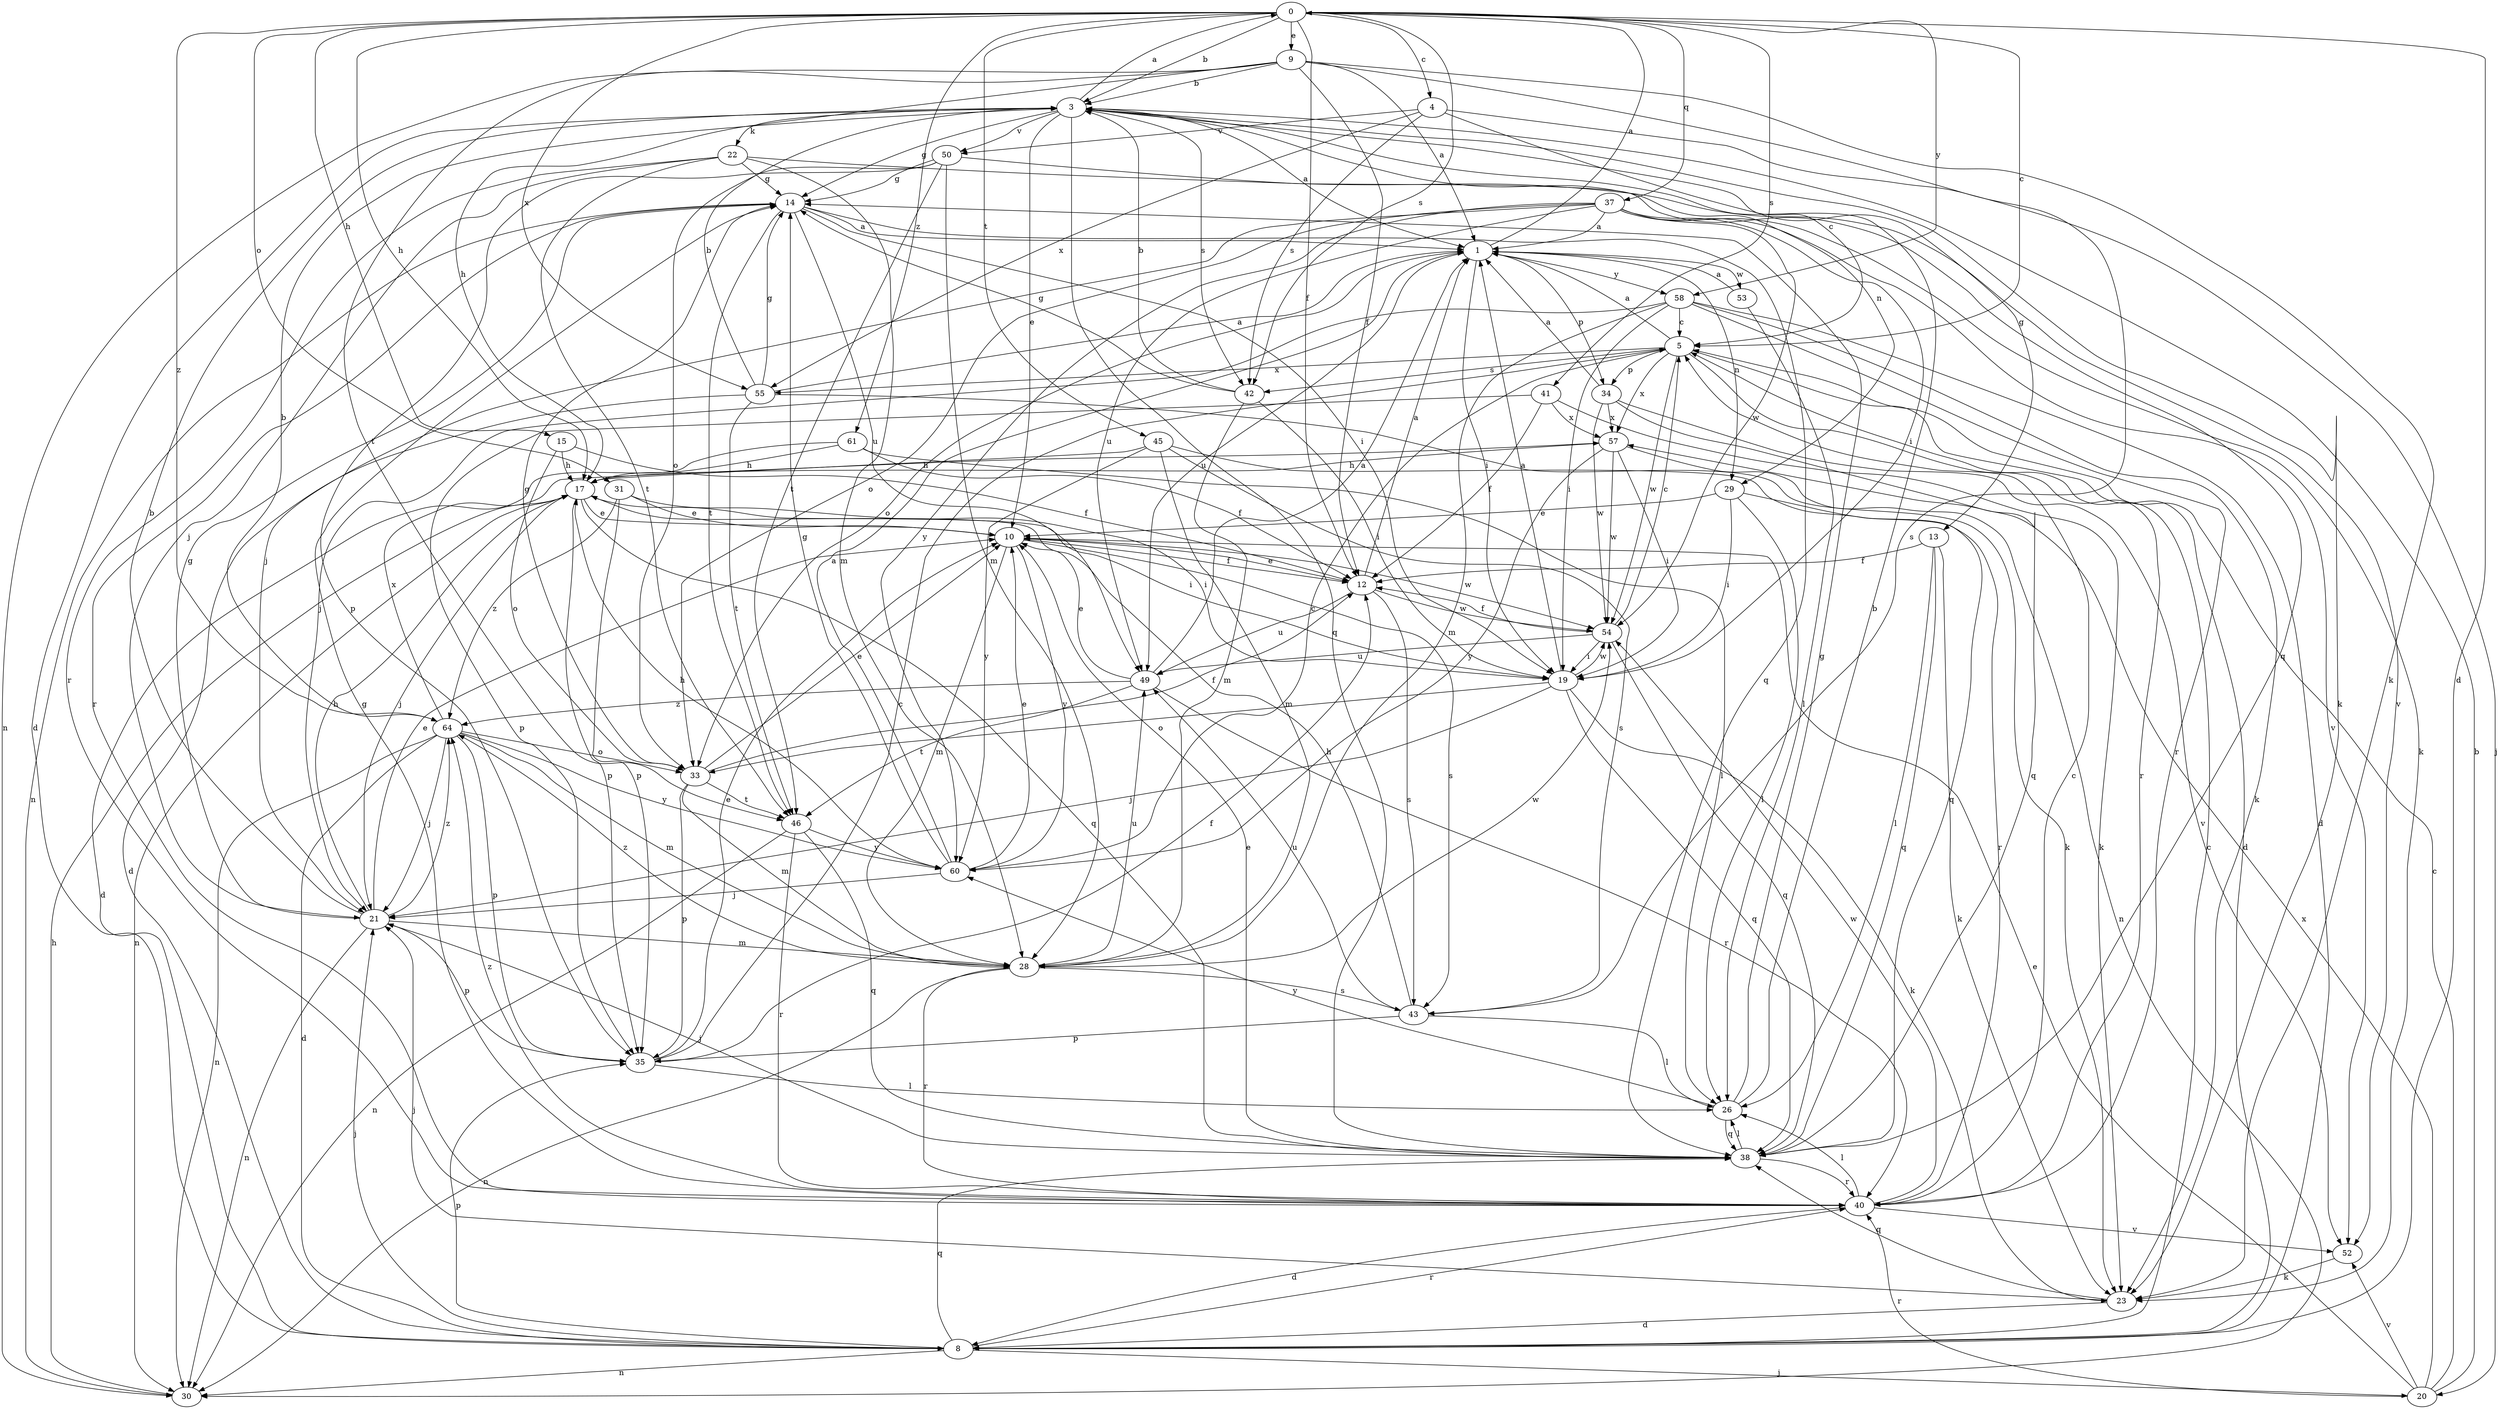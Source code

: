 strict digraph  {
0;
1;
3;
4;
5;
8;
9;
10;
12;
13;
14;
15;
17;
19;
20;
21;
22;
23;
26;
28;
29;
30;
31;
33;
34;
35;
37;
38;
40;
41;
42;
43;
45;
46;
49;
50;
52;
53;
54;
55;
57;
58;
60;
61;
64;
0 -> 3  [label=b];
0 -> 4  [label=c];
0 -> 5  [label=c];
0 -> 8  [label=d];
0 -> 9  [label=e];
0 -> 12  [label=f];
0 -> 15  [label=h];
0 -> 17  [label=h];
0 -> 31  [label=o];
0 -> 37  [label=q];
0 -> 41  [label=s];
0 -> 42  [label=s];
0 -> 45  [label=t];
0 -> 55  [label=x];
0 -> 58  [label=y];
0 -> 61  [label=z];
0 -> 64  [label=z];
1 -> 0  [label=a];
1 -> 19  [label=i];
1 -> 29  [label=n];
1 -> 33  [label=o];
1 -> 34  [label=p];
1 -> 49  [label=u];
1 -> 53  [label=w];
1 -> 58  [label=y];
3 -> 0  [label=a];
3 -> 1  [label=a];
3 -> 8  [label=d];
3 -> 10  [label=e];
3 -> 13  [label=g];
3 -> 14  [label=g];
3 -> 22  [label=k];
3 -> 23  [label=k];
3 -> 29  [label=n];
3 -> 38  [label=q];
3 -> 42  [label=s];
3 -> 50  [label=v];
4 -> 5  [label=c];
4 -> 20  [label=j];
4 -> 42  [label=s];
4 -> 50  [label=v];
4 -> 55  [label=x];
5 -> 1  [label=a];
5 -> 8  [label=d];
5 -> 34  [label=p];
5 -> 40  [label=r];
5 -> 42  [label=s];
5 -> 54  [label=w];
5 -> 55  [label=x];
5 -> 57  [label=x];
8 -> 5  [label=c];
8 -> 20  [label=j];
8 -> 21  [label=j];
8 -> 30  [label=n];
8 -> 35  [label=p];
8 -> 38  [label=q];
8 -> 40  [label=r];
9 -> 1  [label=a];
9 -> 3  [label=b];
9 -> 12  [label=f];
9 -> 17  [label=h];
9 -> 23  [label=k];
9 -> 30  [label=n];
9 -> 43  [label=s];
9 -> 46  [label=t];
10 -> 12  [label=f];
10 -> 28  [label=m];
10 -> 43  [label=s];
10 -> 54  [label=w];
10 -> 60  [label=y];
12 -> 1  [label=a];
12 -> 10  [label=e];
12 -> 43  [label=s];
12 -> 49  [label=u];
12 -> 54  [label=w];
13 -> 12  [label=f];
13 -> 23  [label=k];
13 -> 26  [label=l];
13 -> 38  [label=q];
14 -> 1  [label=a];
14 -> 19  [label=i];
14 -> 30  [label=n];
14 -> 38  [label=q];
14 -> 40  [label=r];
14 -> 46  [label=t];
14 -> 49  [label=u];
15 -> 12  [label=f];
15 -> 17  [label=h];
15 -> 33  [label=o];
17 -> 10  [label=e];
17 -> 19  [label=i];
17 -> 21  [label=j];
17 -> 30  [label=n];
17 -> 35  [label=p];
17 -> 38  [label=q];
19 -> 1  [label=a];
19 -> 21  [label=j];
19 -> 23  [label=k];
19 -> 33  [label=o];
19 -> 38  [label=q];
19 -> 54  [label=w];
20 -> 3  [label=b];
20 -> 5  [label=c];
20 -> 10  [label=e];
20 -> 40  [label=r];
20 -> 52  [label=v];
20 -> 57  [label=x];
21 -> 3  [label=b];
21 -> 10  [label=e];
21 -> 14  [label=g];
21 -> 17  [label=h];
21 -> 28  [label=m];
21 -> 30  [label=n];
21 -> 35  [label=p];
21 -> 64  [label=z];
22 -> 14  [label=g];
22 -> 21  [label=j];
22 -> 28  [label=m];
22 -> 40  [label=r];
22 -> 46  [label=t];
22 -> 52  [label=v];
23 -> 8  [label=d];
23 -> 21  [label=j];
23 -> 38  [label=q];
26 -> 3  [label=b];
26 -> 14  [label=g];
26 -> 38  [label=q];
26 -> 60  [label=y];
28 -> 30  [label=n];
28 -> 40  [label=r];
28 -> 43  [label=s];
28 -> 49  [label=u];
28 -> 54  [label=w];
28 -> 64  [label=z];
29 -> 10  [label=e];
29 -> 19  [label=i];
29 -> 26  [label=l];
29 -> 40  [label=r];
30 -> 17  [label=h];
31 -> 10  [label=e];
31 -> 19  [label=i];
31 -> 35  [label=p];
31 -> 64  [label=z];
33 -> 10  [label=e];
33 -> 12  [label=f];
33 -> 14  [label=g];
33 -> 28  [label=m];
33 -> 35  [label=p];
33 -> 46  [label=t];
34 -> 1  [label=a];
34 -> 38  [label=q];
34 -> 52  [label=v];
34 -> 54  [label=w];
34 -> 57  [label=x];
35 -> 5  [label=c];
35 -> 10  [label=e];
35 -> 12  [label=f];
35 -> 26  [label=l];
37 -> 1  [label=a];
37 -> 19  [label=i];
37 -> 21  [label=j];
37 -> 23  [label=k];
37 -> 33  [label=o];
37 -> 49  [label=u];
37 -> 52  [label=v];
37 -> 54  [label=w];
37 -> 60  [label=y];
38 -> 10  [label=e];
38 -> 21  [label=j];
38 -> 26  [label=l];
38 -> 40  [label=r];
40 -> 5  [label=c];
40 -> 8  [label=d];
40 -> 14  [label=g];
40 -> 26  [label=l];
40 -> 52  [label=v];
40 -> 54  [label=w];
40 -> 64  [label=z];
41 -> 12  [label=f];
41 -> 23  [label=k];
41 -> 35  [label=p];
41 -> 57  [label=x];
42 -> 3  [label=b];
42 -> 14  [label=g];
42 -> 19  [label=i];
42 -> 28  [label=m];
43 -> 17  [label=h];
43 -> 26  [label=l];
43 -> 35  [label=p];
43 -> 49  [label=u];
45 -> 17  [label=h];
45 -> 28  [label=m];
45 -> 38  [label=q];
45 -> 43  [label=s];
45 -> 60  [label=y];
46 -> 30  [label=n];
46 -> 38  [label=q];
46 -> 40  [label=r];
46 -> 60  [label=y];
49 -> 1  [label=a];
49 -> 10  [label=e];
49 -> 40  [label=r];
49 -> 46  [label=t];
49 -> 64  [label=z];
50 -> 14  [label=g];
50 -> 28  [label=m];
50 -> 33  [label=o];
50 -> 35  [label=p];
50 -> 38  [label=q];
50 -> 46  [label=t];
52 -> 23  [label=k];
53 -> 1  [label=a];
53 -> 26  [label=l];
54 -> 5  [label=c];
54 -> 12  [label=f];
54 -> 19  [label=i];
54 -> 38  [label=q];
54 -> 49  [label=u];
55 -> 1  [label=a];
55 -> 3  [label=b];
55 -> 8  [label=d];
55 -> 14  [label=g];
55 -> 23  [label=k];
55 -> 46  [label=t];
57 -> 17  [label=h];
57 -> 19  [label=i];
57 -> 30  [label=n];
57 -> 54  [label=w];
57 -> 60  [label=y];
58 -> 5  [label=c];
58 -> 8  [label=d];
58 -> 19  [label=i];
58 -> 21  [label=j];
58 -> 23  [label=k];
58 -> 28  [label=m];
58 -> 40  [label=r];
60 -> 1  [label=a];
60 -> 5  [label=c];
60 -> 10  [label=e];
60 -> 14  [label=g];
60 -> 17  [label=h];
60 -> 21  [label=j];
61 -> 8  [label=d];
61 -> 12  [label=f];
61 -> 17  [label=h];
61 -> 26  [label=l];
64 -> 3  [label=b];
64 -> 8  [label=d];
64 -> 21  [label=j];
64 -> 28  [label=m];
64 -> 30  [label=n];
64 -> 33  [label=o];
64 -> 35  [label=p];
64 -> 57  [label=x];
64 -> 60  [label=y];
}
